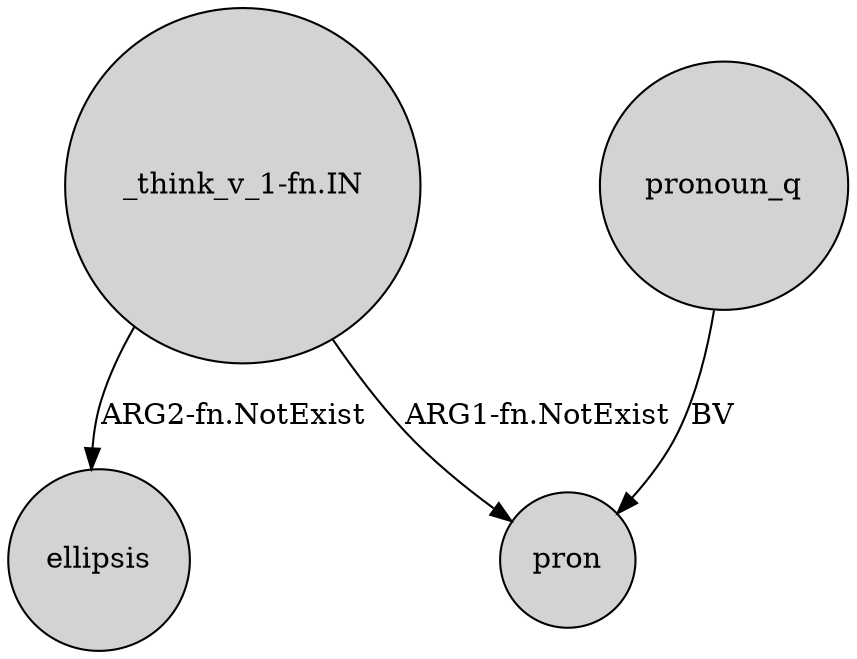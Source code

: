 digraph {
	node [shape=circle style=filled]
	"_think_v_1-fn.IN" -> pron [label="ARG1-fn.NotExist"]
	"_think_v_1-fn.IN" -> ellipsis [label="ARG2-fn.NotExist"]
	pronoun_q -> pron [label=BV]
}
